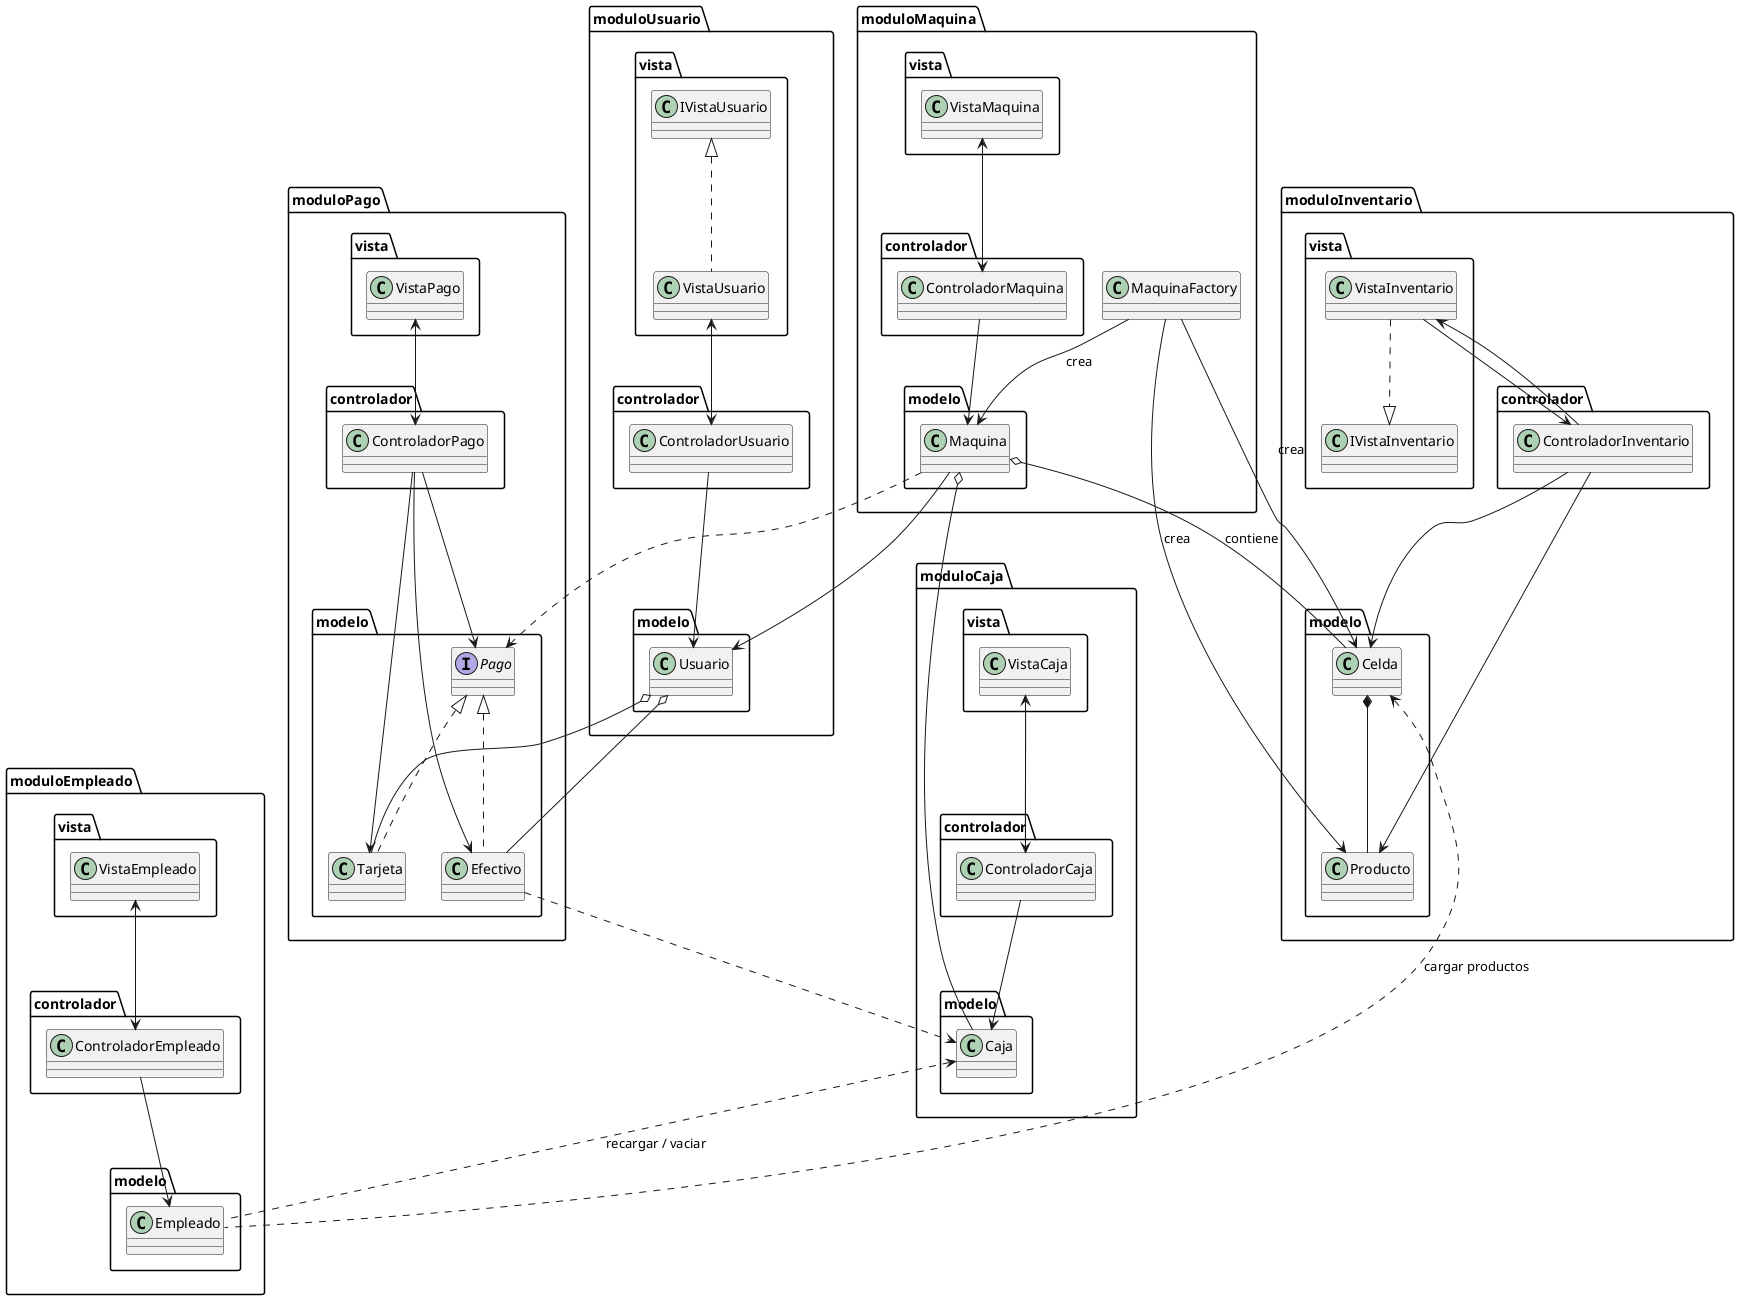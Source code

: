 @startuml
package "moduloMaquina" {
    package "modelo" {
        class Maquina
    }
    package "vista" {
        class VistaMaquina
    }
    package "controlador" {
        class ControladorMaquina
    }
    class MaquinaFactory
}

package "moduloInventario" {
    package "modelo" {
        class Celda
        class Producto
    }
    package "vista" {
        class IVistaInventario
        class VistaInventario
    }
    package "controlador" {
        class ControladorInventario
    }
}

package "moduloCaja" {
    package "modelo" {
        class Caja
    }
    package "vista" {
        class VistaCaja
    }
    package "controlador" {
        class ControladorCaja
    }
}

package "moduloPago" {
    package "modelo" {
        interface Pago
        class Efectivo
        class Tarjeta
    }
    package "vista" {
        class VistaPago
    }
    package "controlador" {
        class ControladorPago
    }
}

package "moduloUsuario" {
    package "modelo" {
        class Usuario
    }
    package "vista" {
        class VistaUsuario
        class IVistaUsuario
    }
    package "controlador" {
        class ControladorUsuario
    }
}

package "moduloEmpleado" {
    package "modelo" {
        class Empleado
    }
    package "vista" {
        class VistaEmpleado
    }
    package "controlador" {
        class ControladorEmpleado
    }
}

Maquina o-- Celda : contiene
Maquina o-- Caja
Maquina --> Usuario
Maquina ..> Pago

Celda *-- Producto
Efectivo ..> Caja
Usuario o-- Tarjeta
Usuario o-- Efectivo

Empleado .u.> Caja : recargar / vaciar
Empleado .u.> Celda : cargar productos

Tarjeta .u.|> Pago
Efectivo .u.|> Pago

MaquinaFactory --> Maquina : crea
MaquinaFactory --> Celda : crea
MaquinaFactory --> Producto : crea

ControladorMaquina --> Maquina
VistaMaquina --> ControladorMaquina
ControladorMaquina --> VistaMaquina

ControladorInventario --> Celda
ControladorInventario --> Producto
VistaInventario --> ControladorInventario
ControladorInventario --> VistaInventario
VistaInventario ..|> IVistaInventario

ControladorCaja --> Caja
VistaCaja --> ControladorCaja
ControladorCaja --> VistaCaja

ControladorPago --> Pago
ControladorPago --> Efectivo
ControladorPago --> Tarjeta
VistaPago --> ControladorPago
ControladorPago --> VistaPago

ControladorUsuario --> Usuario
VistaUsuario --> ControladorUsuario
ControladorUsuario --> VistaUsuario
VistaUsuario .u.|> IVistaUsuario

ControladorEmpleado --> Empleado
VistaEmpleado --> ControladorEmpleado
ControladorEmpleado --> VistaEmpleado
@enduml
